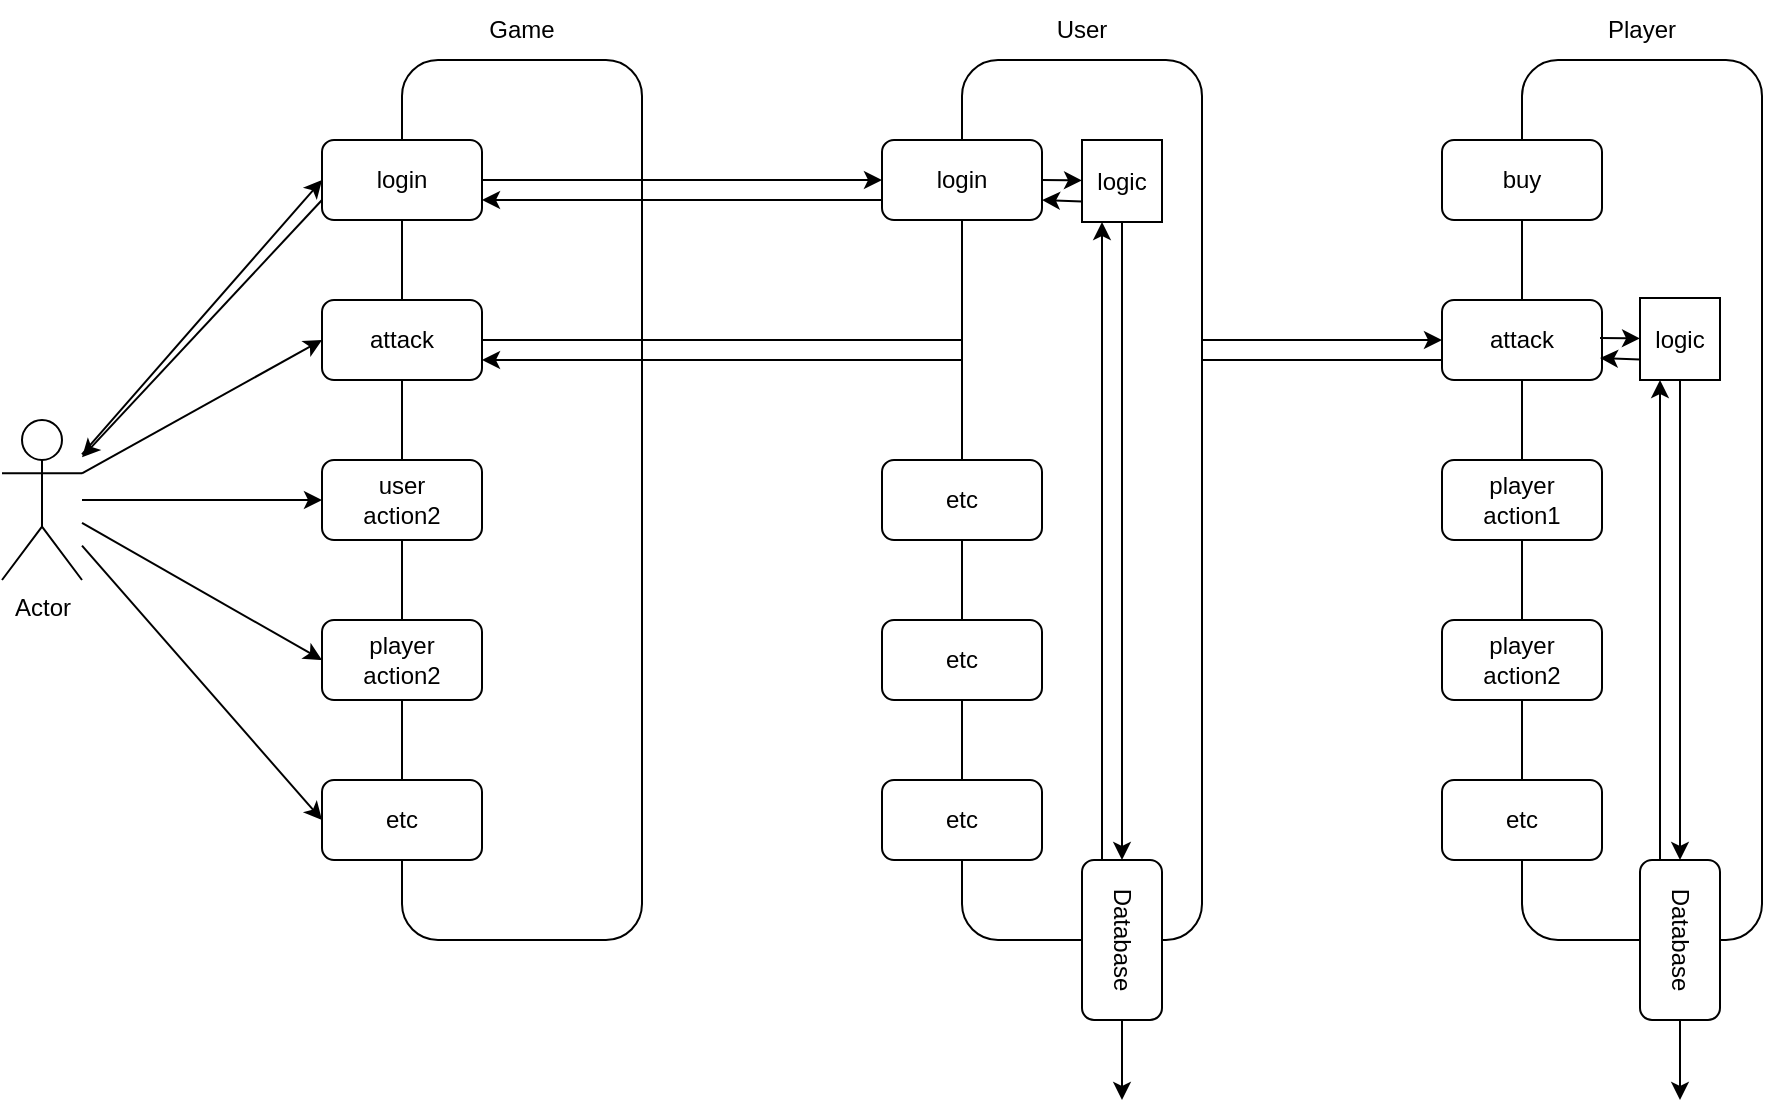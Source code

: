 <mxfile version="16.5.2" type="github">
  <diagram id="80FGu1FU1XBMkjbpCSEx" name="Page-1">
    <mxGraphModel dx="1094" dy="600" grid="1" gridSize="10" guides="1" tooltips="1" connect="1" arrows="1" fold="1" page="1" pageScale="1" pageWidth="827" pageHeight="1169" math="0" shadow="0">
      <root>
        <mxCell id="0" />
        <mxCell id="1" parent="0" />
        <mxCell id="-lu-DPMYhBikADUUlQfp-3" value="" style="rounded=1;whiteSpace=wrap;html=1;" vertex="1" parent="1">
          <mxGeometry x="240" y="80" width="120" height="440" as="geometry" />
        </mxCell>
        <mxCell id="-lu-DPMYhBikADUUlQfp-69" style="edgeStyle=orthogonalEdgeStyle;rounded=0;orthogonalLoop=1;jettySize=auto;html=1;exitX=0;exitY=0.75;exitDx=0;exitDy=0;entryX=1;entryY=0.75;entryDx=0;entryDy=0;" edge="1" parent="1" source="-lu-DPMYhBikADUUlQfp-56" target="-lu-DPMYhBikADUUlQfp-5">
          <mxGeometry relative="1" as="geometry" />
        </mxCell>
        <mxCell id="-lu-DPMYhBikADUUlQfp-48" style="edgeStyle=orthogonalEdgeStyle;rounded=0;orthogonalLoop=1;jettySize=auto;html=1;exitX=1;exitY=0.5;exitDx=0;exitDy=0;entryX=0;entryY=0.5;entryDx=0;entryDy=0;" edge="1" parent="1" source="-lu-DPMYhBikADUUlQfp-5" target="-lu-DPMYhBikADUUlQfp-56">
          <mxGeometry relative="1" as="geometry">
            <mxPoint x="680" y="219.931" as="targetPoint" />
          </mxGeometry>
        </mxCell>
        <mxCell id="-lu-DPMYhBikADUUlQfp-23" value="" style="rounded=1;whiteSpace=wrap;html=1;" vertex="1" parent="1">
          <mxGeometry x="520" y="80" width="120" height="440" as="geometry" />
        </mxCell>
        <mxCell id="-lu-DPMYhBikADUUlQfp-1" value="Actor" style="shape=umlActor;verticalLabelPosition=bottom;verticalAlign=top;html=1;outlineConnect=0;" vertex="1" parent="1">
          <mxGeometry x="40" y="260" width="40" height="80" as="geometry" />
        </mxCell>
        <mxCell id="-lu-DPMYhBikADUUlQfp-4" value="login" style="rounded=1;whiteSpace=wrap;html=1;" vertex="1" parent="1">
          <mxGeometry x="200" y="120" width="80" height="40" as="geometry" />
        </mxCell>
        <mxCell id="-lu-DPMYhBikADUUlQfp-5" value="attack" style="rounded=1;whiteSpace=wrap;html=1;" vertex="1" parent="1">
          <mxGeometry x="200" y="200" width="80" height="40" as="geometry" />
        </mxCell>
        <mxCell id="-lu-DPMYhBikADUUlQfp-6" value="&lt;div&gt;user&lt;/div&gt;&lt;div&gt;action2&lt;/div&gt;" style="rounded=1;whiteSpace=wrap;html=1;" vertex="1" parent="1">
          <mxGeometry x="200" y="280" width="80" height="40" as="geometry" />
        </mxCell>
        <mxCell id="-lu-DPMYhBikADUUlQfp-7" value="&lt;div&gt;player&lt;/div&gt;&lt;div&gt;action2&lt;br&gt;&lt;/div&gt;" style="rounded=1;whiteSpace=wrap;html=1;" vertex="1" parent="1">
          <mxGeometry x="200" y="360" width="80" height="40" as="geometry" />
        </mxCell>
        <mxCell id="-lu-DPMYhBikADUUlQfp-8" value="etc" style="rounded=1;whiteSpace=wrap;html=1;" vertex="1" parent="1">
          <mxGeometry x="200" y="440" width="80" height="40" as="geometry" />
        </mxCell>
        <mxCell id="-lu-DPMYhBikADUUlQfp-9" value="Game" style="text;html=1;strokeColor=none;fillColor=none;align=center;verticalAlign=middle;whiteSpace=wrap;rounded=0;" vertex="1" parent="1">
          <mxGeometry x="270" y="50" width="60" height="30" as="geometry" />
        </mxCell>
        <mxCell id="-lu-DPMYhBikADUUlQfp-12" value="" style="endArrow=classic;html=1;rounded=0;entryX=0;entryY=0.5;entryDx=0;entryDy=0;" edge="1" parent="1" source="-lu-DPMYhBikADUUlQfp-1" target="-lu-DPMYhBikADUUlQfp-4">
          <mxGeometry width="50" height="50" relative="1" as="geometry">
            <mxPoint x="80" y="260" as="sourcePoint" />
            <mxPoint x="130" y="210" as="targetPoint" />
          </mxGeometry>
        </mxCell>
        <mxCell id="-lu-DPMYhBikADUUlQfp-13" value="" style="endArrow=classic;html=1;rounded=0;entryX=0;entryY=0.5;entryDx=0;entryDy=0;exitX=1;exitY=0.333;exitDx=0;exitDy=0;exitPerimeter=0;" edge="1" parent="1" source="-lu-DPMYhBikADUUlQfp-1" target="-lu-DPMYhBikADUUlQfp-5">
          <mxGeometry width="50" height="50" relative="1" as="geometry">
            <mxPoint x="90" y="290" as="sourcePoint" />
            <mxPoint x="130" y="220" as="targetPoint" />
          </mxGeometry>
        </mxCell>
        <mxCell id="-lu-DPMYhBikADUUlQfp-14" value="" style="endArrow=classic;html=1;rounded=0;entryX=0;entryY=0.5;entryDx=0;entryDy=0;" edge="1" parent="1" source="-lu-DPMYhBikADUUlQfp-1" target="-lu-DPMYhBikADUUlQfp-6">
          <mxGeometry width="50" height="50" relative="1" as="geometry">
            <mxPoint x="110" y="370" as="sourcePoint" />
            <mxPoint x="160" y="320" as="targetPoint" />
          </mxGeometry>
        </mxCell>
        <mxCell id="-lu-DPMYhBikADUUlQfp-15" value="" style="endArrow=classic;html=1;rounded=0;entryX=0;entryY=0.5;entryDx=0;entryDy=0;" edge="1" parent="1" source="-lu-DPMYhBikADUUlQfp-1" target="-lu-DPMYhBikADUUlQfp-8">
          <mxGeometry width="50" height="50" relative="1" as="geometry">
            <mxPoint x="80" y="360" as="sourcePoint" />
            <mxPoint x="190" y="360" as="targetPoint" />
          </mxGeometry>
        </mxCell>
        <mxCell id="-lu-DPMYhBikADUUlQfp-16" value="" style="endArrow=classic;html=1;rounded=0;entryX=0;entryY=0.5;entryDx=0;entryDy=0;" edge="1" parent="1" source="-lu-DPMYhBikADUUlQfp-1" target="-lu-DPMYhBikADUUlQfp-7">
          <mxGeometry width="50" height="50" relative="1" as="geometry">
            <mxPoint x="130" y="380" as="sourcePoint" />
            <mxPoint x="180" y="330" as="targetPoint" />
          </mxGeometry>
        </mxCell>
        <mxCell id="-lu-DPMYhBikADUUlQfp-17" value="login" style="rounded=1;whiteSpace=wrap;html=1;" vertex="1" parent="1">
          <mxGeometry x="480" y="120" width="80" height="40" as="geometry" />
        </mxCell>
        <mxCell id="-lu-DPMYhBikADUUlQfp-19" value="etc" style="rounded=1;whiteSpace=wrap;html=1;" vertex="1" parent="1">
          <mxGeometry x="480" y="280" width="80" height="40" as="geometry" />
        </mxCell>
        <mxCell id="-lu-DPMYhBikADUUlQfp-20" value="etc" style="rounded=1;whiteSpace=wrap;html=1;" vertex="1" parent="1">
          <mxGeometry x="480" y="360" width="80" height="40" as="geometry" />
        </mxCell>
        <mxCell id="-lu-DPMYhBikADUUlQfp-21" value="etc" style="rounded=1;whiteSpace=wrap;html=1;" vertex="1" parent="1">
          <mxGeometry x="480" y="440" width="80" height="40" as="geometry" />
        </mxCell>
        <mxCell id="-lu-DPMYhBikADUUlQfp-22" value="User" style="text;html=1;strokeColor=none;fillColor=none;align=center;verticalAlign=middle;whiteSpace=wrap;rounded=0;" vertex="1" parent="1">
          <mxGeometry x="550" y="50" width="60" height="30" as="geometry" />
        </mxCell>
        <mxCell id="-lu-DPMYhBikADUUlQfp-24" value="" style="endArrow=classic;html=1;rounded=0;exitX=1;exitY=0.5;exitDx=0;exitDy=0;entryX=0;entryY=0.5;entryDx=0;entryDy=0;" edge="1" parent="1" source="-lu-DPMYhBikADUUlQfp-4" target="-lu-DPMYhBikADUUlQfp-17">
          <mxGeometry width="50" height="50" relative="1" as="geometry">
            <mxPoint x="400" y="160" as="sourcePoint" />
            <mxPoint x="450" y="110" as="targetPoint" />
          </mxGeometry>
        </mxCell>
        <mxCell id="-lu-DPMYhBikADUUlQfp-26" value="logic" style="rounded=0;whiteSpace=wrap;html=1;" vertex="1" parent="1">
          <mxGeometry x="580" y="120" width="40" height="41" as="geometry" />
        </mxCell>
        <mxCell id="-lu-DPMYhBikADUUlQfp-27" value="" style="endArrow=classic;html=1;rounded=0;exitX=1;exitY=0.5;exitDx=0;exitDy=0;" edge="1" parent="1" source="-lu-DPMYhBikADUUlQfp-17" target="-lu-DPMYhBikADUUlQfp-26">
          <mxGeometry width="50" height="50" relative="1" as="geometry">
            <mxPoint x="740" y="141" as="sourcePoint" />
            <mxPoint x="790" y="91" as="targetPoint" />
          </mxGeometry>
        </mxCell>
        <mxCell id="-lu-DPMYhBikADUUlQfp-28" value="" style="endArrow=classic;html=1;rounded=0;entryX=1;entryY=0.75;entryDx=0;entryDy=0;exitX=0;exitY=0.75;exitDx=0;exitDy=0;" edge="1" parent="1" source="-lu-DPMYhBikADUUlQfp-26" target="-lu-DPMYhBikADUUlQfp-17">
          <mxGeometry width="50" height="50" relative="1" as="geometry">
            <mxPoint x="610" y="341" as="sourcePoint" />
            <mxPoint x="660" y="291" as="targetPoint" />
          </mxGeometry>
        </mxCell>
        <mxCell id="-lu-DPMYhBikADUUlQfp-29" value="" style="endArrow=classic;html=1;rounded=0;exitX=0;exitY=0.75;exitDx=0;exitDy=0;entryX=1;entryY=0.75;entryDx=0;entryDy=0;" edge="1" parent="1" source="-lu-DPMYhBikADUUlQfp-17" target="-lu-DPMYhBikADUUlQfp-4">
          <mxGeometry width="50" height="50" relative="1" as="geometry">
            <mxPoint x="400" y="210" as="sourcePoint" />
            <mxPoint x="450" y="160" as="targetPoint" />
          </mxGeometry>
        </mxCell>
        <mxCell id="-lu-DPMYhBikADUUlQfp-30" value="" style="endArrow=classic;html=1;rounded=0;exitX=0;exitY=0.75;exitDx=0;exitDy=0;" edge="1" parent="1" source="-lu-DPMYhBikADUUlQfp-4" target="-lu-DPMYhBikADUUlQfp-1">
          <mxGeometry width="50" height="50" relative="1" as="geometry">
            <mxPoint x="-20" y="200" as="sourcePoint" />
            <mxPoint x="30" y="150" as="targetPoint" />
          </mxGeometry>
        </mxCell>
        <mxCell id="-lu-DPMYhBikADUUlQfp-31" value="" style="endArrow=classic;html=1;rounded=0;exitX=0.5;exitY=1;exitDx=0;exitDy=0;" edge="1" parent="1" source="-lu-DPMYhBikADUUlQfp-26" target="-lu-DPMYhBikADUUlQfp-52">
          <mxGeometry width="50" height="50" relative="1" as="geometry">
            <mxPoint x="680" y="371" as="sourcePoint" />
            <mxPoint x="600" y="560" as="targetPoint" />
          </mxGeometry>
        </mxCell>
        <mxCell id="-lu-DPMYhBikADUUlQfp-72" style="edgeStyle=orthogonalEdgeStyle;rounded=0;orthogonalLoop=1;jettySize=auto;html=1;exitX=1;exitY=0.5;exitDx=0;exitDy=0;" edge="1" parent="1" source="-lu-DPMYhBikADUUlQfp-52">
          <mxGeometry relative="1" as="geometry">
            <mxPoint x="600" y="600" as="targetPoint" />
          </mxGeometry>
        </mxCell>
        <mxCell id="-lu-DPMYhBikADUUlQfp-75" style="edgeStyle=orthogonalEdgeStyle;rounded=0;orthogonalLoop=1;jettySize=auto;html=1;exitX=0;exitY=0.75;exitDx=0;exitDy=0;entryX=0.25;entryY=1;entryDx=0;entryDy=0;" edge="1" parent="1" source="-lu-DPMYhBikADUUlQfp-52" target="-lu-DPMYhBikADUUlQfp-26">
          <mxGeometry relative="1" as="geometry" />
        </mxCell>
        <mxCell id="-lu-DPMYhBikADUUlQfp-52" value="Database" style="rounded=1;whiteSpace=wrap;html=1;rotation=90;" vertex="1" parent="1">
          <mxGeometry x="560" y="500" width="80" height="40" as="geometry" />
        </mxCell>
        <mxCell id="-lu-DPMYhBikADUUlQfp-54" value="" style="rounded=1;whiteSpace=wrap;html=1;" vertex="1" parent="1">
          <mxGeometry x="800" y="80" width="120" height="440" as="geometry" />
        </mxCell>
        <mxCell id="-lu-DPMYhBikADUUlQfp-55" value="buy" style="rounded=1;whiteSpace=wrap;html=1;" vertex="1" parent="1">
          <mxGeometry x="760" y="120" width="80" height="40" as="geometry" />
        </mxCell>
        <mxCell id="-lu-DPMYhBikADUUlQfp-56" value="attack" style="rounded=1;whiteSpace=wrap;html=1;" vertex="1" parent="1">
          <mxGeometry x="760" y="200" width="80" height="40" as="geometry" />
        </mxCell>
        <mxCell id="-lu-DPMYhBikADUUlQfp-57" value="player&lt;br&gt;action1" style="rounded=1;whiteSpace=wrap;html=1;" vertex="1" parent="1">
          <mxGeometry x="760" y="280" width="80" height="40" as="geometry" />
        </mxCell>
        <mxCell id="-lu-DPMYhBikADUUlQfp-58" value="&lt;div&gt;player&lt;/div&gt;&lt;div&gt;action2&lt;br&gt;&lt;/div&gt;" style="rounded=1;whiteSpace=wrap;html=1;" vertex="1" parent="1">
          <mxGeometry x="760" y="360" width="80" height="40" as="geometry" />
        </mxCell>
        <mxCell id="-lu-DPMYhBikADUUlQfp-59" value="etc" style="rounded=1;whiteSpace=wrap;html=1;" vertex="1" parent="1">
          <mxGeometry x="760" y="440" width="80" height="40" as="geometry" />
        </mxCell>
        <mxCell id="-lu-DPMYhBikADUUlQfp-60" value="Player" style="text;html=1;strokeColor=none;fillColor=none;align=center;verticalAlign=middle;whiteSpace=wrap;rounded=0;" vertex="1" parent="1">
          <mxGeometry x="830" y="50" width="60" height="30" as="geometry" />
        </mxCell>
        <mxCell id="-lu-DPMYhBikADUUlQfp-61" value="logic" style="rounded=0;whiteSpace=wrap;html=1;" vertex="1" parent="1">
          <mxGeometry x="859" y="199" width="40" height="41" as="geometry" />
        </mxCell>
        <mxCell id="-lu-DPMYhBikADUUlQfp-62" value="" style="endArrow=classic;html=1;rounded=0;exitX=1;exitY=0.5;exitDx=0;exitDy=0;" edge="1" parent="1" target="-lu-DPMYhBikADUUlQfp-61">
          <mxGeometry width="50" height="50" relative="1" as="geometry">
            <mxPoint x="839" y="219" as="sourcePoint" />
            <mxPoint x="1069" y="170" as="targetPoint" />
          </mxGeometry>
        </mxCell>
        <mxCell id="-lu-DPMYhBikADUUlQfp-63" value="" style="endArrow=classic;html=1;rounded=0;entryX=1;entryY=0.75;entryDx=0;entryDy=0;exitX=0;exitY=0.75;exitDx=0;exitDy=0;" edge="1" parent="1" source="-lu-DPMYhBikADUUlQfp-61">
          <mxGeometry width="50" height="50" relative="1" as="geometry">
            <mxPoint x="889" y="420" as="sourcePoint" />
            <mxPoint x="839" y="229" as="targetPoint" />
          </mxGeometry>
        </mxCell>
        <mxCell id="-lu-DPMYhBikADUUlQfp-64" value="" style="endArrow=classic;html=1;rounded=0;exitX=0.5;exitY=1;exitDx=0;exitDy=0;entryX=0;entryY=0.5;entryDx=0;entryDy=0;" edge="1" parent="1" source="-lu-DPMYhBikADUUlQfp-61" target="-lu-DPMYhBikADUUlQfp-68">
          <mxGeometry width="50" height="50" relative="1" as="geometry">
            <mxPoint x="959" y="371" as="sourcePoint" />
            <mxPoint x="879" y="490" as="targetPoint" />
          </mxGeometry>
        </mxCell>
        <mxCell id="-lu-DPMYhBikADUUlQfp-71" style="edgeStyle=orthogonalEdgeStyle;rounded=0;orthogonalLoop=1;jettySize=auto;html=1;exitX=1;exitY=0.5;exitDx=0;exitDy=0;" edge="1" parent="1" source="-lu-DPMYhBikADUUlQfp-68">
          <mxGeometry relative="1" as="geometry">
            <mxPoint x="879" y="600" as="targetPoint" />
          </mxGeometry>
        </mxCell>
        <mxCell id="-lu-DPMYhBikADUUlQfp-74" style="edgeStyle=orthogonalEdgeStyle;rounded=0;orthogonalLoop=1;jettySize=auto;html=1;exitX=0;exitY=0.75;exitDx=0;exitDy=0;entryX=0.25;entryY=1;entryDx=0;entryDy=0;" edge="1" parent="1" source="-lu-DPMYhBikADUUlQfp-68" target="-lu-DPMYhBikADUUlQfp-61">
          <mxGeometry relative="1" as="geometry" />
        </mxCell>
        <mxCell id="-lu-DPMYhBikADUUlQfp-68" value="Database" style="rounded=1;whiteSpace=wrap;html=1;rotation=90;" vertex="1" parent="1">
          <mxGeometry x="839" y="500" width="80" height="40" as="geometry" />
        </mxCell>
      </root>
    </mxGraphModel>
  </diagram>
</mxfile>
